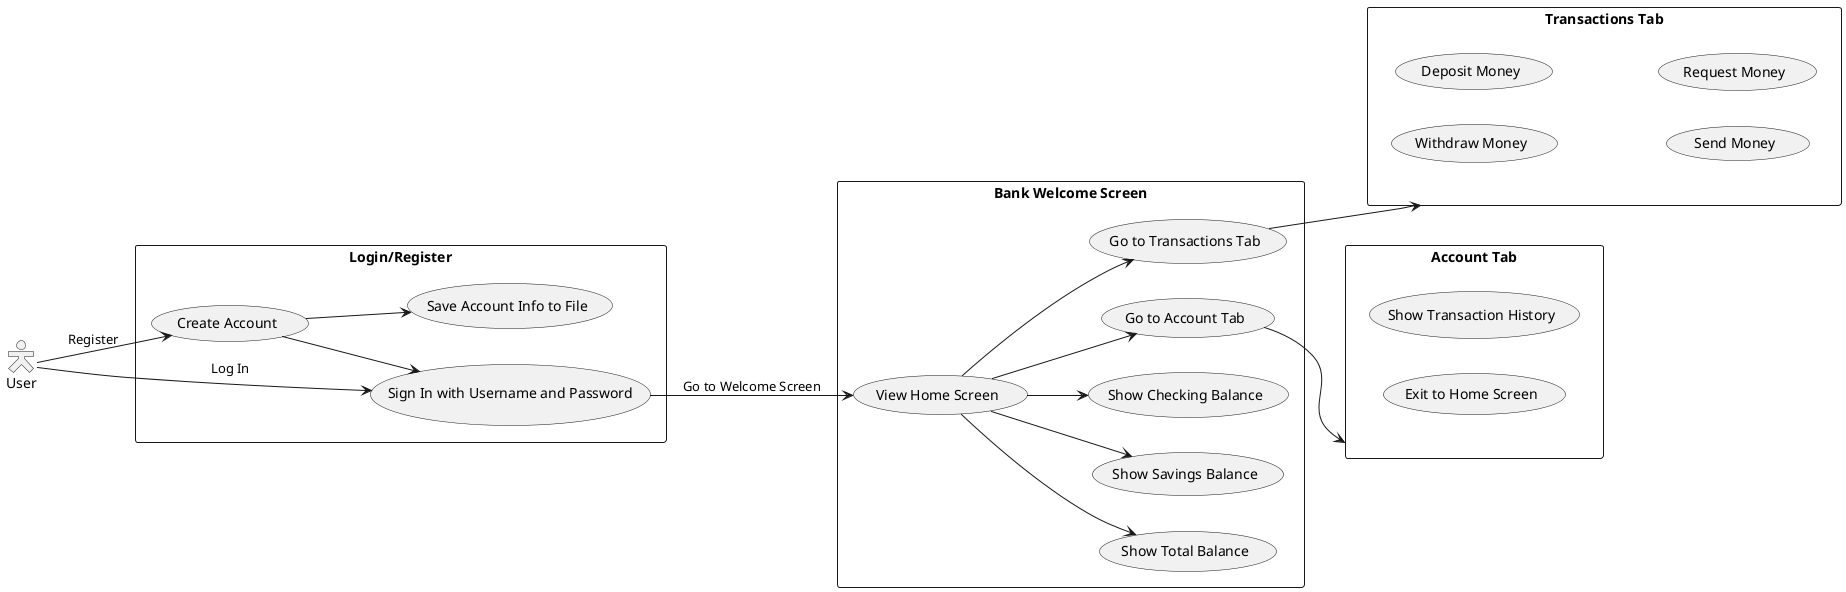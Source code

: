 @startuml Bank Use Case Diagram

left to right direction 

skinparam actorStyle Hollow
actor "User" as U

' Login/Register screens
rectangle "Login/Register" {
  usecase "Sign In with Username and Password" as UC1
  usecase "Create Account" as UC2
  usecase "Save Account Info to File" as UC3
}

' Bank Welcome Screen
rectangle "Bank Welcome Screen" {
  usecase "View Home Screen" as UC4
  usecase "Show Total Balance" as UC5
  usecase "Show Savings Balance" as UC6
  usecase "Show Checking Balance" as UC7
  usecase "Go to Transactions Tab" as UC8
  usecase "Go to Account Tab" as UC9
}

' Transaction Tab
rectangle "Transactions Tab" {
  usecase "Withdraw Money" as UC11
  usecase "Deposit Money" as UC12
  usecase "Send Money" as UC13
  usecase "Request Money" as UC14
}

' Account Tab
rectangle "Account Tab" {
  usecase "Show Transaction History" as UC17
  usecase "Exit to Home Screen" as UC18
}

' Relations
U --> UC1 : Log In
U --> UC2 : Register

UC1 --> UC4 : Go to Welcome Screen
UC2 --> UC3
UC2 --> UC1

UC4 --> UC5
UC4 --> UC6
UC4 --> UC7
UC4 --> UC8
UC4 --> UC9

UC8 --> "Transactions Tab"
UC9 --> "Account Tab"
@enduml 
